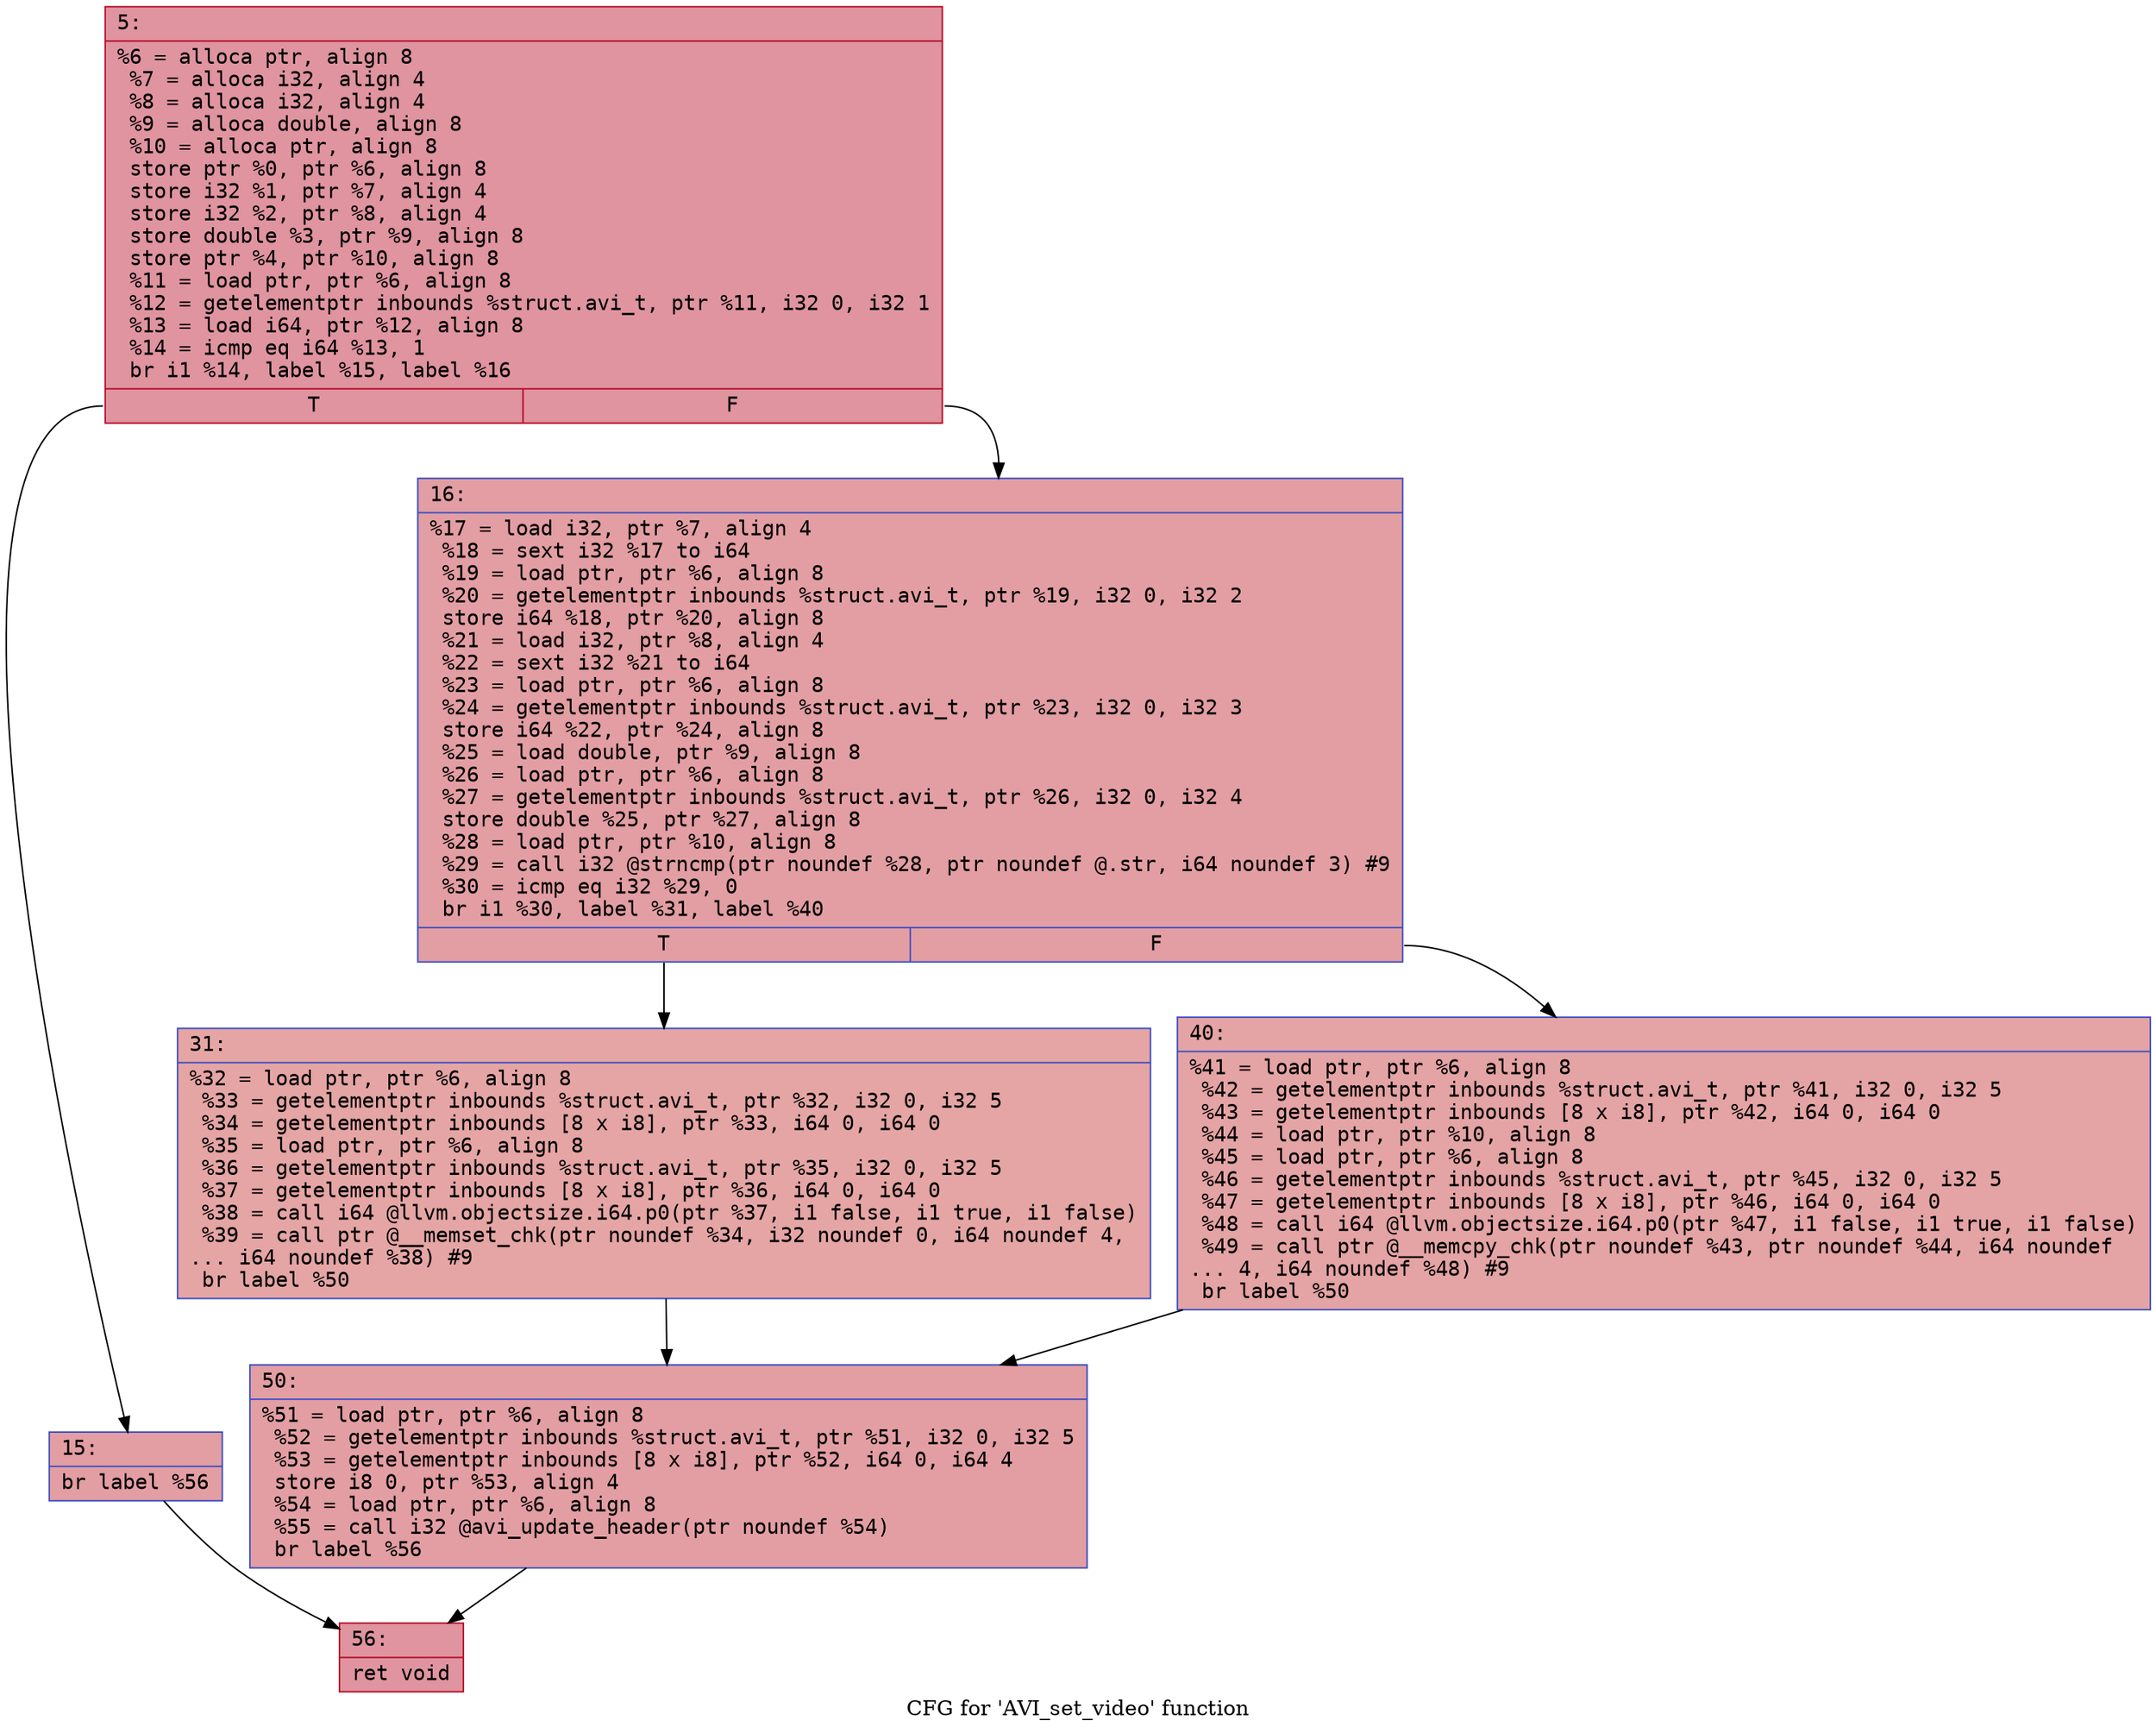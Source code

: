 digraph "CFG for 'AVI_set_video' function" {
	label="CFG for 'AVI_set_video' function";

	Node0x6000005bab20 [shape=record,color="#b70d28ff", style=filled, fillcolor="#b70d2870" fontname="Courier",label="{5:\l|  %6 = alloca ptr, align 8\l  %7 = alloca i32, align 4\l  %8 = alloca i32, align 4\l  %9 = alloca double, align 8\l  %10 = alloca ptr, align 8\l  store ptr %0, ptr %6, align 8\l  store i32 %1, ptr %7, align 4\l  store i32 %2, ptr %8, align 4\l  store double %3, ptr %9, align 8\l  store ptr %4, ptr %10, align 8\l  %11 = load ptr, ptr %6, align 8\l  %12 = getelementptr inbounds %struct.avi_t, ptr %11, i32 0, i32 1\l  %13 = load i64, ptr %12, align 8\l  %14 = icmp eq i64 %13, 1\l  br i1 %14, label %15, label %16\l|{<s0>T|<s1>F}}"];
	Node0x6000005bab20:s0 -> Node0x6000005bab70[tooltip="5 -> 15\nProbability 50.00%" ];
	Node0x6000005bab20:s1 -> Node0x6000005babc0[tooltip="5 -> 16\nProbability 50.00%" ];
	Node0x6000005bab70 [shape=record,color="#3d50c3ff", style=filled, fillcolor="#be242e70" fontname="Courier",label="{15:\l|  br label %56\l}"];
	Node0x6000005bab70 -> Node0x6000005bad00[tooltip="15 -> 56\nProbability 100.00%" ];
	Node0x6000005babc0 [shape=record,color="#3d50c3ff", style=filled, fillcolor="#be242e70" fontname="Courier",label="{16:\l|  %17 = load i32, ptr %7, align 4\l  %18 = sext i32 %17 to i64\l  %19 = load ptr, ptr %6, align 8\l  %20 = getelementptr inbounds %struct.avi_t, ptr %19, i32 0, i32 2\l  store i64 %18, ptr %20, align 8\l  %21 = load i32, ptr %8, align 4\l  %22 = sext i32 %21 to i64\l  %23 = load ptr, ptr %6, align 8\l  %24 = getelementptr inbounds %struct.avi_t, ptr %23, i32 0, i32 3\l  store i64 %22, ptr %24, align 8\l  %25 = load double, ptr %9, align 8\l  %26 = load ptr, ptr %6, align 8\l  %27 = getelementptr inbounds %struct.avi_t, ptr %26, i32 0, i32 4\l  store double %25, ptr %27, align 8\l  %28 = load ptr, ptr %10, align 8\l  %29 = call i32 @strncmp(ptr noundef %28, ptr noundef @.str, i64 noundef 3) #9\l  %30 = icmp eq i32 %29, 0\l  br i1 %30, label %31, label %40\l|{<s0>T|<s1>F}}"];
	Node0x6000005babc0:s0 -> Node0x6000005bac10[tooltip="16 -> 31\nProbability 37.50%" ];
	Node0x6000005babc0:s1 -> Node0x6000005bac60[tooltip="16 -> 40\nProbability 62.50%" ];
	Node0x6000005bac10 [shape=record,color="#3d50c3ff", style=filled, fillcolor="#c5333470" fontname="Courier",label="{31:\l|  %32 = load ptr, ptr %6, align 8\l  %33 = getelementptr inbounds %struct.avi_t, ptr %32, i32 0, i32 5\l  %34 = getelementptr inbounds [8 x i8], ptr %33, i64 0, i64 0\l  %35 = load ptr, ptr %6, align 8\l  %36 = getelementptr inbounds %struct.avi_t, ptr %35, i32 0, i32 5\l  %37 = getelementptr inbounds [8 x i8], ptr %36, i64 0, i64 0\l  %38 = call i64 @llvm.objectsize.i64.p0(ptr %37, i1 false, i1 true, i1 false)\l  %39 = call ptr @__memset_chk(ptr noundef %34, i32 noundef 0, i64 noundef 4,\l... i64 noundef %38) #9\l  br label %50\l}"];
	Node0x6000005bac10 -> Node0x6000005bacb0[tooltip="31 -> 50\nProbability 100.00%" ];
	Node0x6000005bac60 [shape=record,color="#3d50c3ff", style=filled, fillcolor="#c32e3170" fontname="Courier",label="{40:\l|  %41 = load ptr, ptr %6, align 8\l  %42 = getelementptr inbounds %struct.avi_t, ptr %41, i32 0, i32 5\l  %43 = getelementptr inbounds [8 x i8], ptr %42, i64 0, i64 0\l  %44 = load ptr, ptr %10, align 8\l  %45 = load ptr, ptr %6, align 8\l  %46 = getelementptr inbounds %struct.avi_t, ptr %45, i32 0, i32 5\l  %47 = getelementptr inbounds [8 x i8], ptr %46, i64 0, i64 0\l  %48 = call i64 @llvm.objectsize.i64.p0(ptr %47, i1 false, i1 true, i1 false)\l  %49 = call ptr @__memcpy_chk(ptr noundef %43, ptr noundef %44, i64 noundef\l... 4, i64 noundef %48) #9\l  br label %50\l}"];
	Node0x6000005bac60 -> Node0x6000005bacb0[tooltip="40 -> 50\nProbability 100.00%" ];
	Node0x6000005bacb0 [shape=record,color="#3d50c3ff", style=filled, fillcolor="#be242e70" fontname="Courier",label="{50:\l|  %51 = load ptr, ptr %6, align 8\l  %52 = getelementptr inbounds %struct.avi_t, ptr %51, i32 0, i32 5\l  %53 = getelementptr inbounds [8 x i8], ptr %52, i64 0, i64 4\l  store i8 0, ptr %53, align 4\l  %54 = load ptr, ptr %6, align 8\l  %55 = call i32 @avi_update_header(ptr noundef %54)\l  br label %56\l}"];
	Node0x6000005bacb0 -> Node0x6000005bad00[tooltip="50 -> 56\nProbability 100.00%" ];
	Node0x6000005bad00 [shape=record,color="#b70d28ff", style=filled, fillcolor="#b70d2870" fontname="Courier",label="{56:\l|  ret void\l}"];
}
